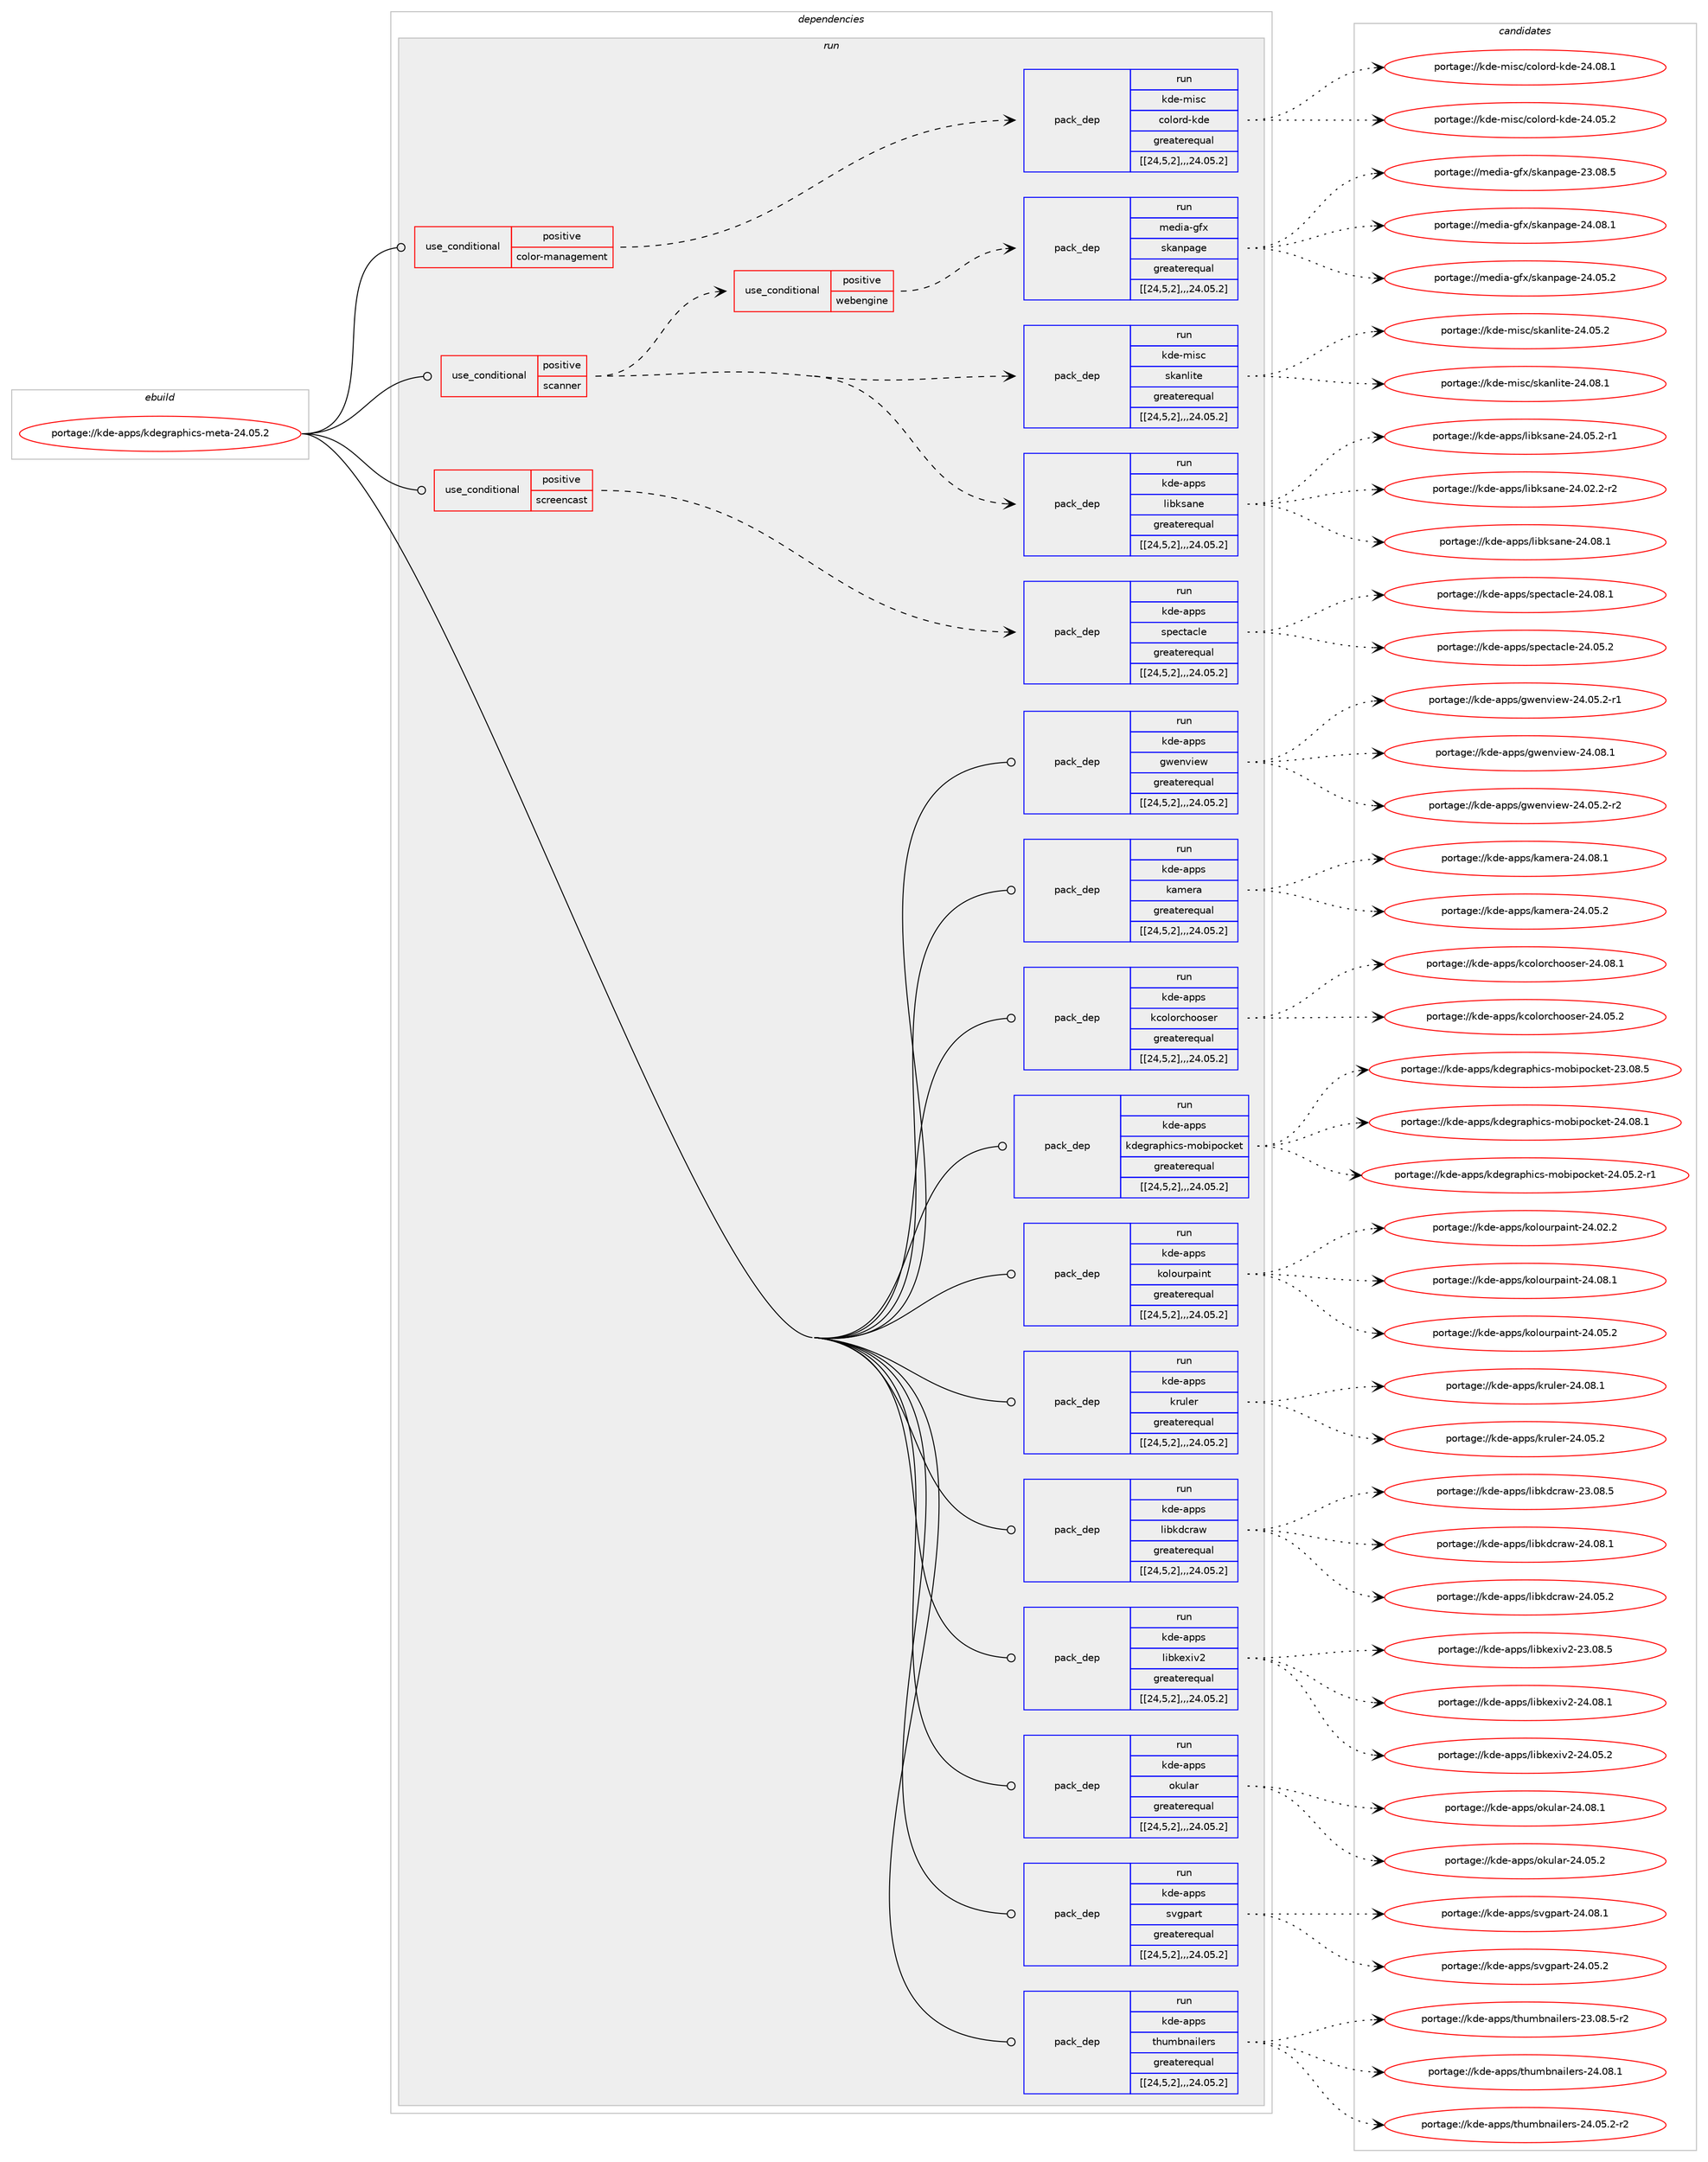 digraph prolog {

# *************
# Graph options
# *************

newrank=true;
concentrate=true;
compound=true;
graph [rankdir=LR,fontname=Helvetica,fontsize=10,ranksep=1.5];#, ranksep=2.5, nodesep=0.2];
edge  [arrowhead=vee];
node  [fontname=Helvetica,fontsize=10];

# **********
# The ebuild
# **********

subgraph cluster_leftcol {
color=gray;
label=<<i>ebuild</i>>;
id [label="portage://kde-apps/kdegraphics-meta-24.05.2", color=red, width=4, href="../kde-apps/kdegraphics-meta-24.05.2.svg"];
}

# ****************
# The dependencies
# ****************

subgraph cluster_midcol {
color=gray;
label=<<i>dependencies</i>>;
subgraph cluster_compile {
fillcolor="#eeeeee";
style=filled;
label=<<i>compile</i>>;
}
subgraph cluster_compileandrun {
fillcolor="#eeeeee";
style=filled;
label=<<i>compile and run</i>>;
}
subgraph cluster_run {
fillcolor="#eeeeee";
style=filled;
label=<<i>run</i>>;
subgraph cond69025 {
dependency257315 [label=<<TABLE BORDER="0" CELLBORDER="1" CELLSPACING="0" CELLPADDING="4"><TR><TD ROWSPAN="3" CELLPADDING="10">use_conditional</TD></TR><TR><TD>positive</TD></TR><TR><TD>color-management</TD></TR></TABLE>>, shape=none, color=red];
subgraph pack186530 {
dependency257316 [label=<<TABLE BORDER="0" CELLBORDER="1" CELLSPACING="0" CELLPADDING="4" WIDTH="220"><TR><TD ROWSPAN="6" CELLPADDING="30">pack_dep</TD></TR><TR><TD WIDTH="110">run</TD></TR><TR><TD>kde-misc</TD></TR><TR><TD>colord-kde</TD></TR><TR><TD>greaterequal</TD></TR><TR><TD>[[24,5,2],,,24.05.2]</TD></TR></TABLE>>, shape=none, color=blue];
}
dependency257315:e -> dependency257316:w [weight=20,style="dashed",arrowhead="vee"];
}
id:e -> dependency257315:w [weight=20,style="solid",arrowhead="odot"];
subgraph cond69026 {
dependency257317 [label=<<TABLE BORDER="0" CELLBORDER="1" CELLSPACING="0" CELLPADDING="4"><TR><TD ROWSPAN="3" CELLPADDING="10">use_conditional</TD></TR><TR><TD>positive</TD></TR><TR><TD>scanner</TD></TR></TABLE>>, shape=none, color=red];
subgraph pack186531 {
dependency257318 [label=<<TABLE BORDER="0" CELLBORDER="1" CELLSPACING="0" CELLPADDING="4" WIDTH="220"><TR><TD ROWSPAN="6" CELLPADDING="30">pack_dep</TD></TR><TR><TD WIDTH="110">run</TD></TR><TR><TD>kde-apps</TD></TR><TR><TD>libksane</TD></TR><TR><TD>greaterequal</TD></TR><TR><TD>[[24,5,2],,,24.05.2]</TD></TR></TABLE>>, shape=none, color=blue];
}
dependency257317:e -> dependency257318:w [weight=20,style="dashed",arrowhead="vee"];
subgraph pack186532 {
dependency257319 [label=<<TABLE BORDER="0" CELLBORDER="1" CELLSPACING="0" CELLPADDING="4" WIDTH="220"><TR><TD ROWSPAN="6" CELLPADDING="30">pack_dep</TD></TR><TR><TD WIDTH="110">run</TD></TR><TR><TD>kde-misc</TD></TR><TR><TD>skanlite</TD></TR><TR><TD>greaterequal</TD></TR><TR><TD>[[24,5,2],,,24.05.2]</TD></TR></TABLE>>, shape=none, color=blue];
}
dependency257317:e -> dependency257319:w [weight=20,style="dashed",arrowhead="vee"];
subgraph cond69027 {
dependency257320 [label=<<TABLE BORDER="0" CELLBORDER="1" CELLSPACING="0" CELLPADDING="4"><TR><TD ROWSPAN="3" CELLPADDING="10">use_conditional</TD></TR><TR><TD>positive</TD></TR><TR><TD>webengine</TD></TR></TABLE>>, shape=none, color=red];
subgraph pack186533 {
dependency257321 [label=<<TABLE BORDER="0" CELLBORDER="1" CELLSPACING="0" CELLPADDING="4" WIDTH="220"><TR><TD ROWSPAN="6" CELLPADDING="30">pack_dep</TD></TR><TR><TD WIDTH="110">run</TD></TR><TR><TD>media-gfx</TD></TR><TR><TD>skanpage</TD></TR><TR><TD>greaterequal</TD></TR><TR><TD>[[24,5,2],,,24.05.2]</TD></TR></TABLE>>, shape=none, color=blue];
}
dependency257320:e -> dependency257321:w [weight=20,style="dashed",arrowhead="vee"];
}
dependency257317:e -> dependency257320:w [weight=20,style="dashed",arrowhead="vee"];
}
id:e -> dependency257317:w [weight=20,style="solid",arrowhead="odot"];
subgraph cond69028 {
dependency257322 [label=<<TABLE BORDER="0" CELLBORDER="1" CELLSPACING="0" CELLPADDING="4"><TR><TD ROWSPAN="3" CELLPADDING="10">use_conditional</TD></TR><TR><TD>positive</TD></TR><TR><TD>screencast</TD></TR></TABLE>>, shape=none, color=red];
subgraph pack186534 {
dependency257323 [label=<<TABLE BORDER="0" CELLBORDER="1" CELLSPACING="0" CELLPADDING="4" WIDTH="220"><TR><TD ROWSPAN="6" CELLPADDING="30">pack_dep</TD></TR><TR><TD WIDTH="110">run</TD></TR><TR><TD>kde-apps</TD></TR><TR><TD>spectacle</TD></TR><TR><TD>greaterequal</TD></TR><TR><TD>[[24,5,2],,,24.05.2]</TD></TR></TABLE>>, shape=none, color=blue];
}
dependency257322:e -> dependency257323:w [weight=20,style="dashed",arrowhead="vee"];
}
id:e -> dependency257322:w [weight=20,style="solid",arrowhead="odot"];
subgraph pack186535 {
dependency257324 [label=<<TABLE BORDER="0" CELLBORDER="1" CELLSPACING="0" CELLPADDING="4" WIDTH="220"><TR><TD ROWSPAN="6" CELLPADDING="30">pack_dep</TD></TR><TR><TD WIDTH="110">run</TD></TR><TR><TD>kde-apps</TD></TR><TR><TD>gwenview</TD></TR><TR><TD>greaterequal</TD></TR><TR><TD>[[24,5,2],,,24.05.2]</TD></TR></TABLE>>, shape=none, color=blue];
}
id:e -> dependency257324:w [weight=20,style="solid",arrowhead="odot"];
subgraph pack186536 {
dependency257325 [label=<<TABLE BORDER="0" CELLBORDER="1" CELLSPACING="0" CELLPADDING="4" WIDTH="220"><TR><TD ROWSPAN="6" CELLPADDING="30">pack_dep</TD></TR><TR><TD WIDTH="110">run</TD></TR><TR><TD>kde-apps</TD></TR><TR><TD>kamera</TD></TR><TR><TD>greaterequal</TD></TR><TR><TD>[[24,5,2],,,24.05.2]</TD></TR></TABLE>>, shape=none, color=blue];
}
id:e -> dependency257325:w [weight=20,style="solid",arrowhead="odot"];
subgraph pack186537 {
dependency257326 [label=<<TABLE BORDER="0" CELLBORDER="1" CELLSPACING="0" CELLPADDING="4" WIDTH="220"><TR><TD ROWSPAN="6" CELLPADDING="30">pack_dep</TD></TR><TR><TD WIDTH="110">run</TD></TR><TR><TD>kde-apps</TD></TR><TR><TD>kcolorchooser</TD></TR><TR><TD>greaterequal</TD></TR><TR><TD>[[24,5,2],,,24.05.2]</TD></TR></TABLE>>, shape=none, color=blue];
}
id:e -> dependency257326:w [weight=20,style="solid",arrowhead="odot"];
subgraph pack186538 {
dependency257327 [label=<<TABLE BORDER="0" CELLBORDER="1" CELLSPACING="0" CELLPADDING="4" WIDTH="220"><TR><TD ROWSPAN="6" CELLPADDING="30">pack_dep</TD></TR><TR><TD WIDTH="110">run</TD></TR><TR><TD>kde-apps</TD></TR><TR><TD>kdegraphics-mobipocket</TD></TR><TR><TD>greaterequal</TD></TR><TR><TD>[[24,5,2],,,24.05.2]</TD></TR></TABLE>>, shape=none, color=blue];
}
id:e -> dependency257327:w [weight=20,style="solid",arrowhead="odot"];
subgraph pack186539 {
dependency257328 [label=<<TABLE BORDER="0" CELLBORDER="1" CELLSPACING="0" CELLPADDING="4" WIDTH="220"><TR><TD ROWSPAN="6" CELLPADDING="30">pack_dep</TD></TR><TR><TD WIDTH="110">run</TD></TR><TR><TD>kde-apps</TD></TR><TR><TD>kolourpaint</TD></TR><TR><TD>greaterequal</TD></TR><TR><TD>[[24,5,2],,,24.05.2]</TD></TR></TABLE>>, shape=none, color=blue];
}
id:e -> dependency257328:w [weight=20,style="solid",arrowhead="odot"];
subgraph pack186540 {
dependency257329 [label=<<TABLE BORDER="0" CELLBORDER="1" CELLSPACING="0" CELLPADDING="4" WIDTH="220"><TR><TD ROWSPAN="6" CELLPADDING="30">pack_dep</TD></TR><TR><TD WIDTH="110">run</TD></TR><TR><TD>kde-apps</TD></TR><TR><TD>kruler</TD></TR><TR><TD>greaterequal</TD></TR><TR><TD>[[24,5,2],,,24.05.2]</TD></TR></TABLE>>, shape=none, color=blue];
}
id:e -> dependency257329:w [weight=20,style="solid",arrowhead="odot"];
subgraph pack186541 {
dependency257330 [label=<<TABLE BORDER="0" CELLBORDER="1" CELLSPACING="0" CELLPADDING="4" WIDTH="220"><TR><TD ROWSPAN="6" CELLPADDING="30">pack_dep</TD></TR><TR><TD WIDTH="110">run</TD></TR><TR><TD>kde-apps</TD></TR><TR><TD>libkdcraw</TD></TR><TR><TD>greaterequal</TD></TR><TR><TD>[[24,5,2],,,24.05.2]</TD></TR></TABLE>>, shape=none, color=blue];
}
id:e -> dependency257330:w [weight=20,style="solid",arrowhead="odot"];
subgraph pack186542 {
dependency257331 [label=<<TABLE BORDER="0" CELLBORDER="1" CELLSPACING="0" CELLPADDING="4" WIDTH="220"><TR><TD ROWSPAN="6" CELLPADDING="30">pack_dep</TD></TR><TR><TD WIDTH="110">run</TD></TR><TR><TD>kde-apps</TD></TR><TR><TD>libkexiv2</TD></TR><TR><TD>greaterequal</TD></TR><TR><TD>[[24,5,2],,,24.05.2]</TD></TR></TABLE>>, shape=none, color=blue];
}
id:e -> dependency257331:w [weight=20,style="solid",arrowhead="odot"];
subgraph pack186543 {
dependency257332 [label=<<TABLE BORDER="0" CELLBORDER="1" CELLSPACING="0" CELLPADDING="4" WIDTH="220"><TR><TD ROWSPAN="6" CELLPADDING="30">pack_dep</TD></TR><TR><TD WIDTH="110">run</TD></TR><TR><TD>kde-apps</TD></TR><TR><TD>okular</TD></TR><TR><TD>greaterequal</TD></TR><TR><TD>[[24,5,2],,,24.05.2]</TD></TR></TABLE>>, shape=none, color=blue];
}
id:e -> dependency257332:w [weight=20,style="solid",arrowhead="odot"];
subgraph pack186544 {
dependency257333 [label=<<TABLE BORDER="0" CELLBORDER="1" CELLSPACING="0" CELLPADDING="4" WIDTH="220"><TR><TD ROWSPAN="6" CELLPADDING="30">pack_dep</TD></TR><TR><TD WIDTH="110">run</TD></TR><TR><TD>kde-apps</TD></TR><TR><TD>svgpart</TD></TR><TR><TD>greaterequal</TD></TR><TR><TD>[[24,5,2],,,24.05.2]</TD></TR></TABLE>>, shape=none, color=blue];
}
id:e -> dependency257333:w [weight=20,style="solid",arrowhead="odot"];
subgraph pack186545 {
dependency257334 [label=<<TABLE BORDER="0" CELLBORDER="1" CELLSPACING="0" CELLPADDING="4" WIDTH="220"><TR><TD ROWSPAN="6" CELLPADDING="30">pack_dep</TD></TR><TR><TD WIDTH="110">run</TD></TR><TR><TD>kde-apps</TD></TR><TR><TD>thumbnailers</TD></TR><TR><TD>greaterequal</TD></TR><TR><TD>[[24,5,2],,,24.05.2]</TD></TR></TABLE>>, shape=none, color=blue];
}
id:e -> dependency257334:w [weight=20,style="solid",arrowhead="odot"];
}
}

# **************
# The candidates
# **************

subgraph cluster_choices {
rank=same;
color=gray;
label=<<i>candidates</i>>;

subgraph choice186530 {
color=black;
nodesep=1;
choice10710010145109105115994799111108111114100451071001014550524648564649 [label="portage://kde-misc/colord-kde-24.08.1", color=red, width=4,href="../kde-misc/colord-kde-24.08.1.svg"];
choice10710010145109105115994799111108111114100451071001014550524648534650 [label="portage://kde-misc/colord-kde-24.05.2", color=red, width=4,href="../kde-misc/colord-kde-24.05.2.svg"];
dependency257316:e -> choice10710010145109105115994799111108111114100451071001014550524648564649:w [style=dotted,weight="100"];
dependency257316:e -> choice10710010145109105115994799111108111114100451071001014550524648534650:w [style=dotted,weight="100"];
}
subgraph choice186531 {
color=black;
nodesep=1;
choice10710010145971121121154710810598107115971101014550524648564649 [label="portage://kde-apps/libksane-24.08.1", color=red, width=4,href="../kde-apps/libksane-24.08.1.svg"];
choice107100101459711211211547108105981071159711010145505246485346504511449 [label="portage://kde-apps/libksane-24.05.2-r1", color=red, width=4,href="../kde-apps/libksane-24.05.2-r1.svg"];
choice107100101459711211211547108105981071159711010145505246485046504511450 [label="portage://kde-apps/libksane-24.02.2-r2", color=red, width=4,href="../kde-apps/libksane-24.02.2-r2.svg"];
dependency257318:e -> choice10710010145971121121154710810598107115971101014550524648564649:w [style=dotted,weight="100"];
dependency257318:e -> choice107100101459711211211547108105981071159711010145505246485346504511449:w [style=dotted,weight="100"];
dependency257318:e -> choice107100101459711211211547108105981071159711010145505246485046504511450:w [style=dotted,weight="100"];
}
subgraph choice186532 {
color=black;
nodesep=1;
choice107100101451091051159947115107971101081051161014550524648564649 [label="portage://kde-misc/skanlite-24.08.1", color=red, width=4,href="../kde-misc/skanlite-24.08.1.svg"];
choice107100101451091051159947115107971101081051161014550524648534650 [label="portage://kde-misc/skanlite-24.05.2", color=red, width=4,href="../kde-misc/skanlite-24.05.2.svg"];
dependency257319:e -> choice107100101451091051159947115107971101081051161014550524648564649:w [style=dotted,weight="100"];
dependency257319:e -> choice107100101451091051159947115107971101081051161014550524648534650:w [style=dotted,weight="100"];
}
subgraph choice186533 {
color=black;
nodesep=1;
choice10910110010597451031021204711510797110112971031014550524648564649 [label="portage://media-gfx/skanpage-24.08.1", color=red, width=4,href="../media-gfx/skanpage-24.08.1.svg"];
choice10910110010597451031021204711510797110112971031014550524648534650 [label="portage://media-gfx/skanpage-24.05.2", color=red, width=4,href="../media-gfx/skanpage-24.05.2.svg"];
choice10910110010597451031021204711510797110112971031014550514648564653 [label="portage://media-gfx/skanpage-23.08.5", color=red, width=4,href="../media-gfx/skanpage-23.08.5.svg"];
dependency257321:e -> choice10910110010597451031021204711510797110112971031014550524648564649:w [style=dotted,weight="100"];
dependency257321:e -> choice10910110010597451031021204711510797110112971031014550524648534650:w [style=dotted,weight="100"];
dependency257321:e -> choice10910110010597451031021204711510797110112971031014550514648564653:w [style=dotted,weight="100"];
}
subgraph choice186534 {
color=black;
nodesep=1;
choice1071001014597112112115471151121019911697991081014550524648564649 [label="portage://kde-apps/spectacle-24.08.1", color=red, width=4,href="../kde-apps/spectacle-24.08.1.svg"];
choice1071001014597112112115471151121019911697991081014550524648534650 [label="portage://kde-apps/spectacle-24.05.2", color=red, width=4,href="../kde-apps/spectacle-24.05.2.svg"];
dependency257323:e -> choice1071001014597112112115471151121019911697991081014550524648564649:w [style=dotted,weight="100"];
dependency257323:e -> choice1071001014597112112115471151121019911697991081014550524648534650:w [style=dotted,weight="100"];
}
subgraph choice186535 {
color=black;
nodesep=1;
choice1071001014597112112115471031191011101181051011194550524648564649 [label="portage://kde-apps/gwenview-24.08.1", color=red, width=4,href="../kde-apps/gwenview-24.08.1.svg"];
choice10710010145971121121154710311910111011810510111945505246485346504511450 [label="portage://kde-apps/gwenview-24.05.2-r2", color=red, width=4,href="../kde-apps/gwenview-24.05.2-r2.svg"];
choice10710010145971121121154710311910111011810510111945505246485346504511449 [label="portage://kde-apps/gwenview-24.05.2-r1", color=red, width=4,href="../kde-apps/gwenview-24.05.2-r1.svg"];
dependency257324:e -> choice1071001014597112112115471031191011101181051011194550524648564649:w [style=dotted,weight="100"];
dependency257324:e -> choice10710010145971121121154710311910111011810510111945505246485346504511450:w [style=dotted,weight="100"];
dependency257324:e -> choice10710010145971121121154710311910111011810510111945505246485346504511449:w [style=dotted,weight="100"];
}
subgraph choice186536 {
color=black;
nodesep=1;
choice10710010145971121121154710797109101114974550524648564649 [label="portage://kde-apps/kamera-24.08.1", color=red, width=4,href="../kde-apps/kamera-24.08.1.svg"];
choice10710010145971121121154710797109101114974550524648534650 [label="portage://kde-apps/kamera-24.05.2", color=red, width=4,href="../kde-apps/kamera-24.05.2.svg"];
dependency257325:e -> choice10710010145971121121154710797109101114974550524648564649:w [style=dotted,weight="100"];
dependency257325:e -> choice10710010145971121121154710797109101114974550524648534650:w [style=dotted,weight="100"];
}
subgraph choice186537 {
color=black;
nodesep=1;
choice10710010145971121121154710799111108111114991041111111151011144550524648564649 [label="portage://kde-apps/kcolorchooser-24.08.1", color=red, width=4,href="../kde-apps/kcolorchooser-24.08.1.svg"];
choice10710010145971121121154710799111108111114991041111111151011144550524648534650 [label="portage://kde-apps/kcolorchooser-24.05.2", color=red, width=4,href="../kde-apps/kcolorchooser-24.05.2.svg"];
dependency257326:e -> choice10710010145971121121154710799111108111114991041111111151011144550524648564649:w [style=dotted,weight="100"];
dependency257326:e -> choice10710010145971121121154710799111108111114991041111111151011144550524648534650:w [style=dotted,weight="100"];
}
subgraph choice186538 {
color=black;
nodesep=1;
choice10710010145971121121154710710010110311497112104105991154510911198105112111991071011164550524648564649 [label="portage://kde-apps/kdegraphics-mobipocket-24.08.1", color=red, width=4,href="../kde-apps/kdegraphics-mobipocket-24.08.1.svg"];
choice107100101459711211211547107100101103114971121041059911545109111981051121119910710111645505246485346504511449 [label="portage://kde-apps/kdegraphics-mobipocket-24.05.2-r1", color=red, width=4,href="../kde-apps/kdegraphics-mobipocket-24.05.2-r1.svg"];
choice10710010145971121121154710710010110311497112104105991154510911198105112111991071011164550514648564653 [label="portage://kde-apps/kdegraphics-mobipocket-23.08.5", color=red, width=4,href="../kde-apps/kdegraphics-mobipocket-23.08.5.svg"];
dependency257327:e -> choice10710010145971121121154710710010110311497112104105991154510911198105112111991071011164550524648564649:w [style=dotted,weight="100"];
dependency257327:e -> choice107100101459711211211547107100101103114971121041059911545109111981051121119910710111645505246485346504511449:w [style=dotted,weight="100"];
dependency257327:e -> choice10710010145971121121154710710010110311497112104105991154510911198105112111991071011164550514648564653:w [style=dotted,weight="100"];
}
subgraph choice186539 {
color=black;
nodesep=1;
choice107100101459711211211547107111108111117114112971051101164550524648564649 [label="portage://kde-apps/kolourpaint-24.08.1", color=red, width=4,href="../kde-apps/kolourpaint-24.08.1.svg"];
choice107100101459711211211547107111108111117114112971051101164550524648534650 [label="portage://kde-apps/kolourpaint-24.05.2", color=red, width=4,href="../kde-apps/kolourpaint-24.05.2.svg"];
choice107100101459711211211547107111108111117114112971051101164550524648504650 [label="portage://kde-apps/kolourpaint-24.02.2", color=red, width=4,href="../kde-apps/kolourpaint-24.02.2.svg"];
dependency257328:e -> choice107100101459711211211547107111108111117114112971051101164550524648564649:w [style=dotted,weight="100"];
dependency257328:e -> choice107100101459711211211547107111108111117114112971051101164550524648534650:w [style=dotted,weight="100"];
dependency257328:e -> choice107100101459711211211547107111108111117114112971051101164550524648504650:w [style=dotted,weight="100"];
}
subgraph choice186540 {
color=black;
nodesep=1;
choice1071001014597112112115471071141171081011144550524648564649 [label="portage://kde-apps/kruler-24.08.1", color=red, width=4,href="../kde-apps/kruler-24.08.1.svg"];
choice1071001014597112112115471071141171081011144550524648534650 [label="portage://kde-apps/kruler-24.05.2", color=red, width=4,href="../kde-apps/kruler-24.05.2.svg"];
dependency257329:e -> choice1071001014597112112115471071141171081011144550524648564649:w [style=dotted,weight="100"];
dependency257329:e -> choice1071001014597112112115471071141171081011144550524648534650:w [style=dotted,weight="100"];
}
subgraph choice186541 {
color=black;
nodesep=1;
choice1071001014597112112115471081059810710099114971194550524648564649 [label="portage://kde-apps/libkdcraw-24.08.1", color=red, width=4,href="../kde-apps/libkdcraw-24.08.1.svg"];
choice1071001014597112112115471081059810710099114971194550524648534650 [label="portage://kde-apps/libkdcraw-24.05.2", color=red, width=4,href="../kde-apps/libkdcraw-24.05.2.svg"];
choice1071001014597112112115471081059810710099114971194550514648564653 [label="portage://kde-apps/libkdcraw-23.08.5", color=red, width=4,href="../kde-apps/libkdcraw-23.08.5.svg"];
dependency257330:e -> choice1071001014597112112115471081059810710099114971194550524648564649:w [style=dotted,weight="100"];
dependency257330:e -> choice1071001014597112112115471081059810710099114971194550524648534650:w [style=dotted,weight="100"];
dependency257330:e -> choice1071001014597112112115471081059810710099114971194550514648564653:w [style=dotted,weight="100"];
}
subgraph choice186542 {
color=black;
nodesep=1;
choice10710010145971121121154710810598107101120105118504550524648564649 [label="portage://kde-apps/libkexiv2-24.08.1", color=red, width=4,href="../kde-apps/libkexiv2-24.08.1.svg"];
choice10710010145971121121154710810598107101120105118504550524648534650 [label="portage://kde-apps/libkexiv2-24.05.2", color=red, width=4,href="../kde-apps/libkexiv2-24.05.2.svg"];
choice10710010145971121121154710810598107101120105118504550514648564653 [label="portage://kde-apps/libkexiv2-23.08.5", color=red, width=4,href="../kde-apps/libkexiv2-23.08.5.svg"];
dependency257331:e -> choice10710010145971121121154710810598107101120105118504550524648564649:w [style=dotted,weight="100"];
dependency257331:e -> choice10710010145971121121154710810598107101120105118504550524648534650:w [style=dotted,weight="100"];
dependency257331:e -> choice10710010145971121121154710810598107101120105118504550514648564653:w [style=dotted,weight="100"];
}
subgraph choice186543 {
color=black;
nodesep=1;
choice107100101459711211211547111107117108971144550524648564649 [label="portage://kde-apps/okular-24.08.1", color=red, width=4,href="../kde-apps/okular-24.08.1.svg"];
choice107100101459711211211547111107117108971144550524648534650 [label="portage://kde-apps/okular-24.05.2", color=red, width=4,href="../kde-apps/okular-24.05.2.svg"];
dependency257332:e -> choice107100101459711211211547111107117108971144550524648564649:w [style=dotted,weight="100"];
dependency257332:e -> choice107100101459711211211547111107117108971144550524648534650:w [style=dotted,weight="100"];
}
subgraph choice186544 {
color=black;
nodesep=1;
choice107100101459711211211547115118103112971141164550524648564649 [label="portage://kde-apps/svgpart-24.08.1", color=red, width=4,href="../kde-apps/svgpart-24.08.1.svg"];
choice107100101459711211211547115118103112971141164550524648534650 [label="portage://kde-apps/svgpart-24.05.2", color=red, width=4,href="../kde-apps/svgpart-24.05.2.svg"];
dependency257333:e -> choice107100101459711211211547115118103112971141164550524648564649:w [style=dotted,weight="100"];
dependency257333:e -> choice107100101459711211211547115118103112971141164550524648534650:w [style=dotted,weight="100"];
}
subgraph choice186545 {
color=black;
nodesep=1;
choice10710010145971121121154711610411710998110971051081011141154550524648564649 [label="portage://kde-apps/thumbnailers-24.08.1", color=red, width=4,href="../kde-apps/thumbnailers-24.08.1.svg"];
choice107100101459711211211547116104117109981109710510810111411545505246485346504511450 [label="portage://kde-apps/thumbnailers-24.05.2-r2", color=red, width=4,href="../kde-apps/thumbnailers-24.05.2-r2.svg"];
choice107100101459711211211547116104117109981109710510810111411545505146485646534511450 [label="portage://kde-apps/thumbnailers-23.08.5-r2", color=red, width=4,href="../kde-apps/thumbnailers-23.08.5-r2.svg"];
dependency257334:e -> choice10710010145971121121154711610411710998110971051081011141154550524648564649:w [style=dotted,weight="100"];
dependency257334:e -> choice107100101459711211211547116104117109981109710510810111411545505246485346504511450:w [style=dotted,weight="100"];
dependency257334:e -> choice107100101459711211211547116104117109981109710510810111411545505146485646534511450:w [style=dotted,weight="100"];
}
}

}
